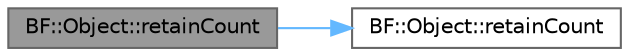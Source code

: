 digraph "BF::Object::retainCount"
{
 // LATEX_PDF_SIZE
  bgcolor="transparent";
  edge [fontname=Helvetica,fontsize=10,labelfontname=Helvetica,labelfontsize=10];
  node [fontname=Helvetica,fontsize=10,shape=box,height=0.2,width=0.4];
  rankdir="LR";
  Node1 [id="Node000001",label="BF::Object::retainCount",height=0.2,width=0.4,color="gray40", fillcolor="grey60", style="filled", fontcolor="black",tooltip=" "];
  Node1 -> Node2 [id="edge1_Node000001_Node000002",color="steelblue1",style="solid",tooltip=" "];
  Node2 [id="Node000002",label="BF::Object::retainCount",height=0.2,width=0.4,color="grey40", fillcolor="white", style="filled",URL="$d1/d3a/classBF_1_1Object.html#a4f7f90817f0a540ea5ee67e5cb3c3007",tooltip=" "];
}
